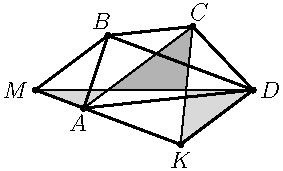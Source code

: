 import geometry;

size(5cm);

point
    pM = (0,0), pD = (1,0), pB = (1/3, 1/4),
    pK = pM + pD - pB, pA = 2/3 * pM + 1/3 * pK,
    pC = intersectionpoint(parallel(pB, line(pA, pD)), parallel(pA, line(pM, pB))),
    pL = extension(pM, pD, pA, pC), pR = extension(pM, pD, pK, pC);

fill(pM--pL--pA--cycle ^^ pK--pR--pD--cycle, gray(0.85));

fill(pL--pC--pR--cycle, gray(0.70));

draw(pA--pB--pC--pD--cycle ^^ pM--pB--pD--pK--cycle, linewidth(1));

draw(pM--pD ^^ pC--pA ^^ pC--pK);

dot(Label("$A$", pA, SSW));
dot(Label("$B$", pB, NNW));
dot(Label("$C$", pC, NNE));
dot(Label("$D$", pD, E));
dot(Label("$M$", pM, W));
dot(Label("$K$", pK, S));

